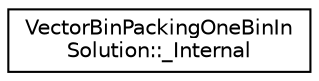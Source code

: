 digraph "Graphical Class Hierarchy"
{
 // LATEX_PDF_SIZE
  edge [fontname="Helvetica",fontsize="10",labelfontname="Helvetica",labelfontsize="10"];
  node [fontname="Helvetica",fontsize="10",shape=record];
  rankdir="LR";
  Node0 [label="VectorBinPackingOneBinIn\lSolution::_Internal",height=0.2,width=0.4,color="black", fillcolor="white", style="filled",URL="$classoperations__research_1_1packing_1_1vbp_1_1_vector_bin_packing_one_bin_in_solution_1_1___internal.html",tooltip=" "];
}
